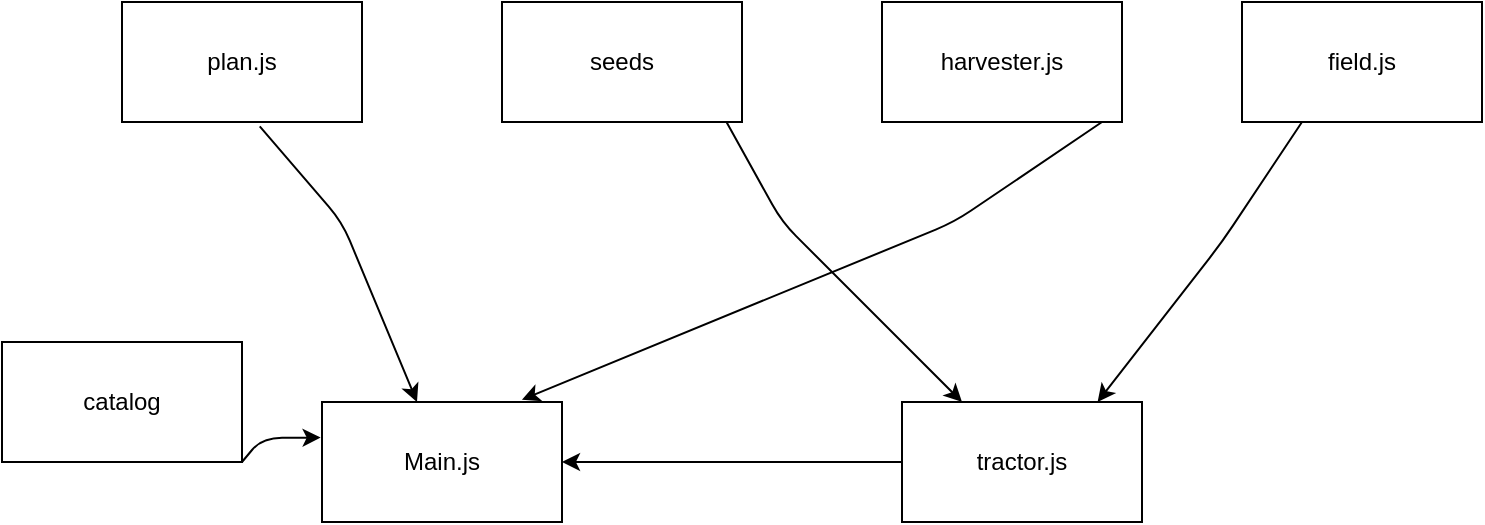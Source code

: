<mxfile>
    <diagram id="xWyJaxurcuqURIO2mQak" name="Page-1">
        <mxGraphModel dx="1270" dy="640" grid="1" gridSize="10" guides="1" tooltips="1" connect="1" arrows="1" fold="1" page="1" pageScale="1" pageWidth="850" pageHeight="1100" math="0" shadow="0">
            <root>
                <mxCell id="0"/>
                <mxCell id="1" parent="0"/>
                <mxCell id="2" value="tractor.js" style="rounded=0;whiteSpace=wrap;html=1;" vertex="1" parent="1">
                    <mxGeometry x="470" y="230" width="120" height="60" as="geometry"/>
                </mxCell>
                <mxCell id="3" value="Main.js" style="whiteSpace=wrap;html=1;" vertex="1" parent="1">
                    <mxGeometry x="180" y="230" width="120" height="60" as="geometry"/>
                </mxCell>
                <mxCell id="4" value="seeds" style="whiteSpace=wrap;html=1;" vertex="1" parent="1">
                    <mxGeometry x="270" y="30" width="120" height="60" as="geometry"/>
                </mxCell>
                <mxCell id="5" value="plan.js" style="whiteSpace=wrap;html=1;" vertex="1" parent="1">
                    <mxGeometry x="80" y="30" width="120" height="60" as="geometry"/>
                </mxCell>
                <mxCell id="6" value="harvester.js" style="whiteSpace=wrap;html=1;" vertex="1" parent="1">
                    <mxGeometry x="460" y="30" width="120" height="60" as="geometry"/>
                </mxCell>
                <mxCell id="7" value="" style="endArrow=classic;html=1;exitX=0.574;exitY=1.037;exitDx=0;exitDy=0;exitPerimeter=0;" edge="1" parent="1" source="5" target="3">
                    <mxGeometry width="50" height="50" relative="1" as="geometry">
                        <mxPoint x="170" y="160" as="sourcePoint"/>
                        <mxPoint x="220" y="110" as="targetPoint"/>
                        <Array as="points">
                            <mxPoint x="190" y="140"/>
                        </Array>
                    </mxGeometry>
                </mxCell>
                <mxCell id="9" value="" style="endArrow=classic;html=1;entryX=0.833;entryY=-0.019;entryDx=0;entryDy=0;entryPerimeter=0;" edge="1" parent="1" target="3">
                    <mxGeometry width="50" height="50" relative="1" as="geometry">
                        <mxPoint x="570" y="90" as="sourcePoint"/>
                        <mxPoint x="483.88" y="220" as="targetPoint"/>
                        <Array as="points">
                            <mxPoint x="496.12" y="140"/>
                        </Array>
                    </mxGeometry>
                </mxCell>
                <mxCell id="10" value="" style="endArrow=classic;html=1;entryX=1;entryY=0.5;entryDx=0;entryDy=0;exitX=0;exitY=0.5;exitDx=0;exitDy=0;" edge="1" parent="1" source="2" target="3">
                    <mxGeometry width="50" height="50" relative="1" as="geometry">
                        <mxPoint x="586.12" y="90" as="sourcePoint"/>
                        <mxPoint x="289.96" y="238.86" as="targetPoint"/>
                        <Array as="points"/>
                    </mxGeometry>
                </mxCell>
                <mxCell id="12" value="field.js" style="whiteSpace=wrap;html=1;" vertex="1" parent="1">
                    <mxGeometry x="640" y="30" width="120" height="60" as="geometry"/>
                </mxCell>
                <mxCell id="13" value="" style="endArrow=classic;html=1;" edge="1" parent="1" target="2">
                    <mxGeometry width="50" height="50" relative="1" as="geometry">
                        <mxPoint x="382.24" y="90" as="sourcePoint"/>
                        <mxPoint x="330" y="230" as="targetPoint"/>
                        <Array as="points">
                            <mxPoint x="410" y="140"/>
                        </Array>
                    </mxGeometry>
                </mxCell>
                <mxCell id="14" value="" style="endArrow=classic;html=1;entryX=0.815;entryY=0;entryDx=0;entryDy=0;entryPerimeter=0;exitX=0.25;exitY=1;exitDx=0;exitDy=0;" edge="1" parent="1" source="12" target="2">
                    <mxGeometry width="50" height="50" relative="1" as="geometry">
                        <mxPoint x="600" y="180" as="sourcePoint"/>
                        <mxPoint x="650" y="130" as="targetPoint"/>
                        <Array as="points">
                            <mxPoint x="630" y="150"/>
                        </Array>
                    </mxGeometry>
                </mxCell>
                <mxCell id="16" value="catalog" style="whiteSpace=wrap;html=1;" vertex="1" parent="1">
                    <mxGeometry x="20" y="200" width="120" height="60" as="geometry"/>
                </mxCell>
                <mxCell id="17" value="" style="endArrow=classic;html=1;exitX=1;exitY=1;exitDx=0;exitDy=0;" edge="1" parent="1" source="16">
                    <mxGeometry width="50" height="50" relative="1" as="geometry">
                        <mxPoint x="100.69" y="110.0" as="sourcePoint"/>
                        <mxPoint x="179.31" y="247.78" as="targetPoint"/>
                        <Array as="points">
                            <mxPoint x="150" y="248"/>
                        </Array>
                    </mxGeometry>
                </mxCell>
            </root>
        </mxGraphModel>
    </diagram>
</mxfile>